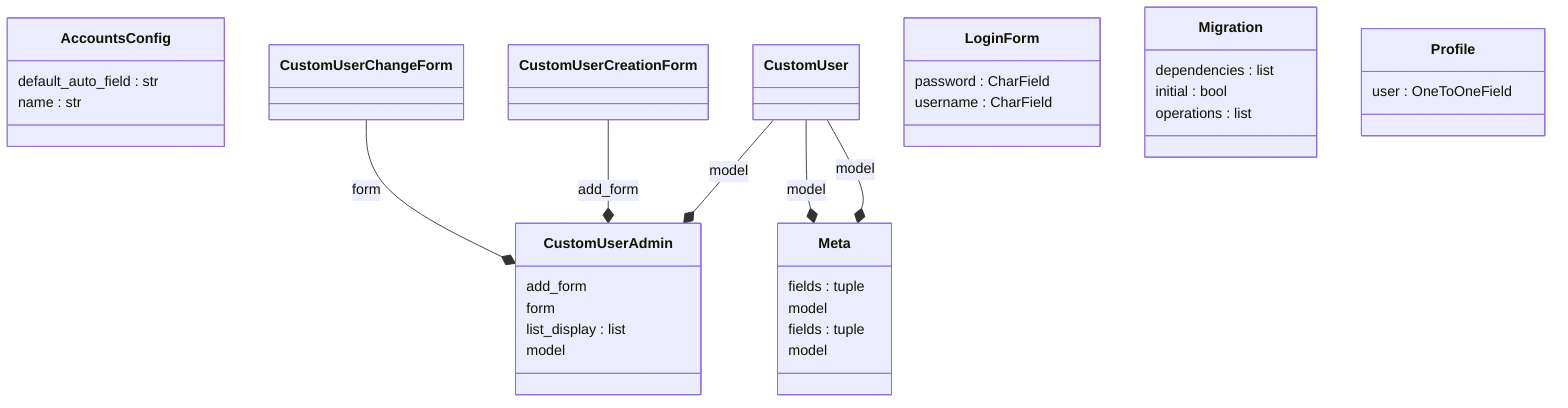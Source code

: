 classDiagram
  class AccountsConfig {
    default_auto_field : str
    name : str
  }
  class CustomUser {
  }
  class CustomUserAdmin {
    add_form
    form
    list_display : list
    model
  }
  class CustomUserChangeForm {
  }
  class CustomUserCreationForm {
  }
  class LoginForm {
    password : CharField
    username : CharField
  }
  class Meta {
    fields : tuple
    model
  }
  class Meta {
    fields : tuple
    model
  }
  class Migration {
    dependencies : list
    initial : bool
    operations : list
  }
  class Profile {
    user : OneToOneField
  }
  CustomUserChangeForm --* CustomUserAdmin : form
  CustomUserCreationForm --* CustomUserAdmin : add_form
  CustomUser --* CustomUserAdmin : model
  CustomUser --* Meta : model
  CustomUser --* Meta : model